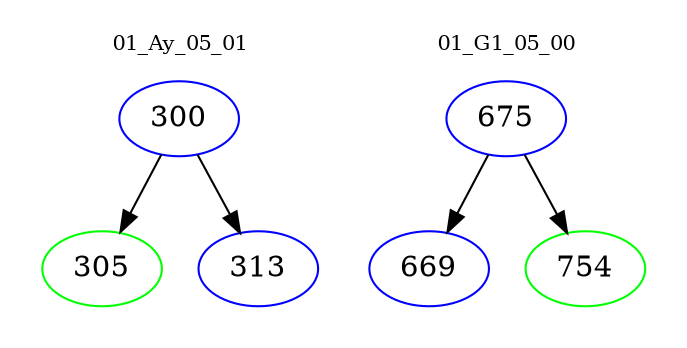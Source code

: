 digraph{
subgraph cluster_0 {
color = white
label = "01_Ay_05_01";
fontsize=10;
T0_300 [label="300", color="blue"]
T0_300 -> T0_305 [color="black"]
T0_305 [label="305", color="green"]
T0_300 -> T0_313 [color="black"]
T0_313 [label="313", color="blue"]
}
subgraph cluster_1 {
color = white
label = "01_G1_05_00";
fontsize=10;
T1_675 [label="675", color="blue"]
T1_675 -> T1_669 [color="black"]
T1_669 [label="669", color="blue"]
T1_675 -> T1_754 [color="black"]
T1_754 [label="754", color="green"]
}
}
